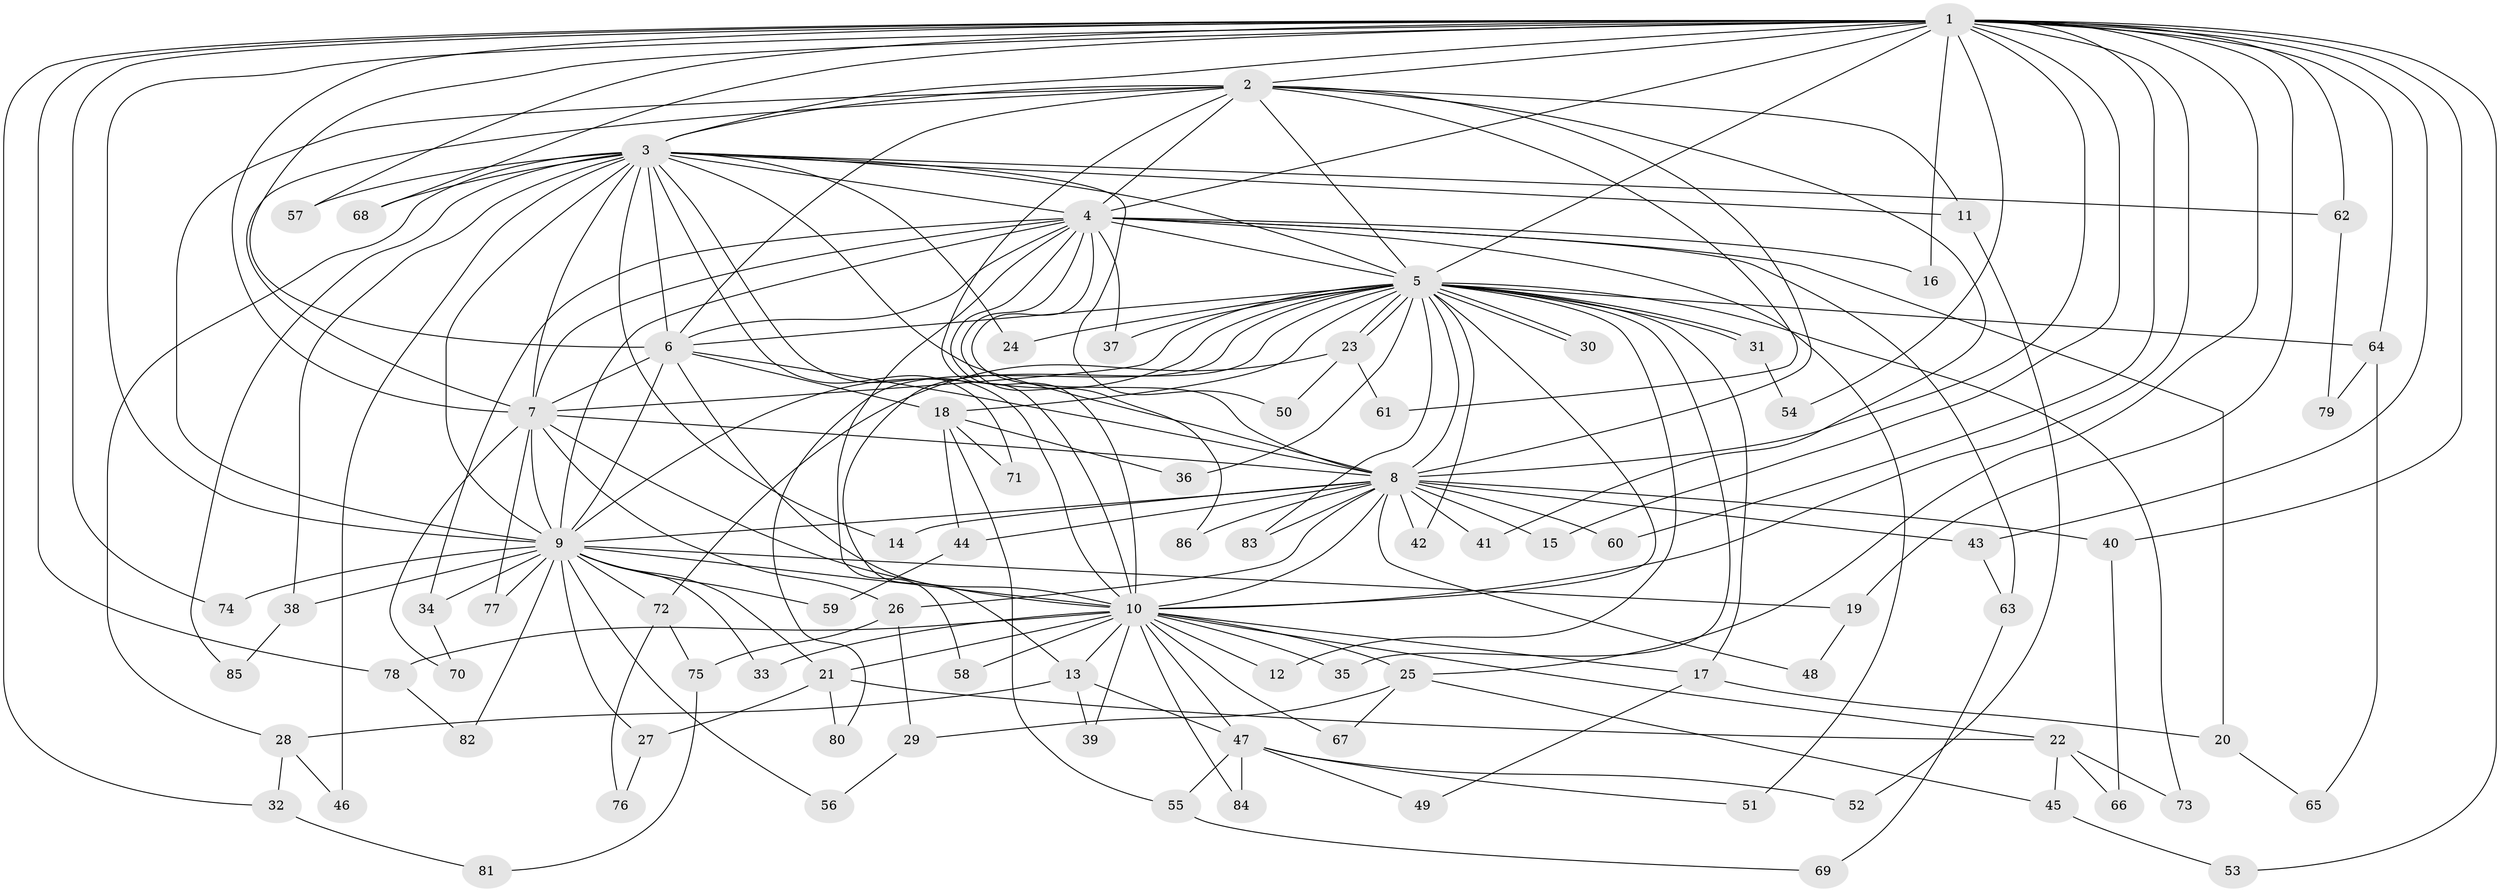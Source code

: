 // Generated by graph-tools (version 1.1) at 2025/44/03/09/25 04:44:28]
// undirected, 86 vertices, 197 edges
graph export_dot {
graph [start="1"]
  node [color=gray90,style=filled];
  1;
  2;
  3;
  4;
  5;
  6;
  7;
  8;
  9;
  10;
  11;
  12;
  13;
  14;
  15;
  16;
  17;
  18;
  19;
  20;
  21;
  22;
  23;
  24;
  25;
  26;
  27;
  28;
  29;
  30;
  31;
  32;
  33;
  34;
  35;
  36;
  37;
  38;
  39;
  40;
  41;
  42;
  43;
  44;
  45;
  46;
  47;
  48;
  49;
  50;
  51;
  52;
  53;
  54;
  55;
  56;
  57;
  58;
  59;
  60;
  61;
  62;
  63;
  64;
  65;
  66;
  67;
  68;
  69;
  70;
  71;
  72;
  73;
  74;
  75;
  76;
  77;
  78;
  79;
  80;
  81;
  82;
  83;
  84;
  85;
  86;
  1 -- 2;
  1 -- 3;
  1 -- 4;
  1 -- 5;
  1 -- 6;
  1 -- 7;
  1 -- 8;
  1 -- 9;
  1 -- 10;
  1 -- 15;
  1 -- 16;
  1 -- 19;
  1 -- 25;
  1 -- 32;
  1 -- 40;
  1 -- 43;
  1 -- 53;
  1 -- 54;
  1 -- 57;
  1 -- 60;
  1 -- 62;
  1 -- 64;
  1 -- 68;
  1 -- 74;
  1 -- 78;
  2 -- 3;
  2 -- 4;
  2 -- 5;
  2 -- 6;
  2 -- 7;
  2 -- 8;
  2 -- 9;
  2 -- 10;
  2 -- 11;
  2 -- 41;
  2 -- 61;
  3 -- 4;
  3 -- 5;
  3 -- 6;
  3 -- 7;
  3 -- 8;
  3 -- 9;
  3 -- 10;
  3 -- 11;
  3 -- 14;
  3 -- 24;
  3 -- 28;
  3 -- 38;
  3 -- 46;
  3 -- 50;
  3 -- 57;
  3 -- 62;
  3 -- 68;
  3 -- 71;
  3 -- 85;
  4 -- 5;
  4 -- 6;
  4 -- 7;
  4 -- 8;
  4 -- 9;
  4 -- 10;
  4 -- 16;
  4 -- 20;
  4 -- 34;
  4 -- 37;
  4 -- 51;
  4 -- 58;
  4 -- 63;
  4 -- 86;
  5 -- 6;
  5 -- 7;
  5 -- 8;
  5 -- 9;
  5 -- 10;
  5 -- 12;
  5 -- 13;
  5 -- 17;
  5 -- 18;
  5 -- 23;
  5 -- 23;
  5 -- 24;
  5 -- 30;
  5 -- 30;
  5 -- 31;
  5 -- 31;
  5 -- 35;
  5 -- 36;
  5 -- 37;
  5 -- 42;
  5 -- 64;
  5 -- 73;
  5 -- 80;
  5 -- 83;
  6 -- 7;
  6 -- 8;
  6 -- 9;
  6 -- 10;
  6 -- 18;
  7 -- 8;
  7 -- 9;
  7 -- 10;
  7 -- 26;
  7 -- 70;
  7 -- 77;
  8 -- 9;
  8 -- 10;
  8 -- 14;
  8 -- 15;
  8 -- 26;
  8 -- 40;
  8 -- 41;
  8 -- 42;
  8 -- 43;
  8 -- 44;
  8 -- 48;
  8 -- 60;
  8 -- 83;
  8 -- 86;
  9 -- 10;
  9 -- 19;
  9 -- 21;
  9 -- 27;
  9 -- 33;
  9 -- 34;
  9 -- 38;
  9 -- 56;
  9 -- 59;
  9 -- 72;
  9 -- 74;
  9 -- 77;
  9 -- 82;
  10 -- 12;
  10 -- 13;
  10 -- 17;
  10 -- 21;
  10 -- 22;
  10 -- 25;
  10 -- 33;
  10 -- 35;
  10 -- 39;
  10 -- 47;
  10 -- 58;
  10 -- 67;
  10 -- 78;
  10 -- 84;
  11 -- 52;
  13 -- 28;
  13 -- 39;
  13 -- 47;
  17 -- 20;
  17 -- 49;
  18 -- 36;
  18 -- 44;
  18 -- 55;
  18 -- 71;
  19 -- 48;
  20 -- 65;
  21 -- 22;
  21 -- 27;
  21 -- 80;
  22 -- 45;
  22 -- 66;
  22 -- 73;
  23 -- 50;
  23 -- 61;
  23 -- 72;
  25 -- 29;
  25 -- 45;
  25 -- 67;
  26 -- 29;
  26 -- 75;
  27 -- 76;
  28 -- 32;
  28 -- 46;
  29 -- 56;
  31 -- 54;
  32 -- 81;
  34 -- 70;
  38 -- 85;
  40 -- 66;
  43 -- 63;
  44 -- 59;
  45 -- 53;
  47 -- 49;
  47 -- 51;
  47 -- 52;
  47 -- 55;
  47 -- 84;
  55 -- 69;
  62 -- 79;
  63 -- 69;
  64 -- 65;
  64 -- 79;
  72 -- 75;
  72 -- 76;
  75 -- 81;
  78 -- 82;
}
